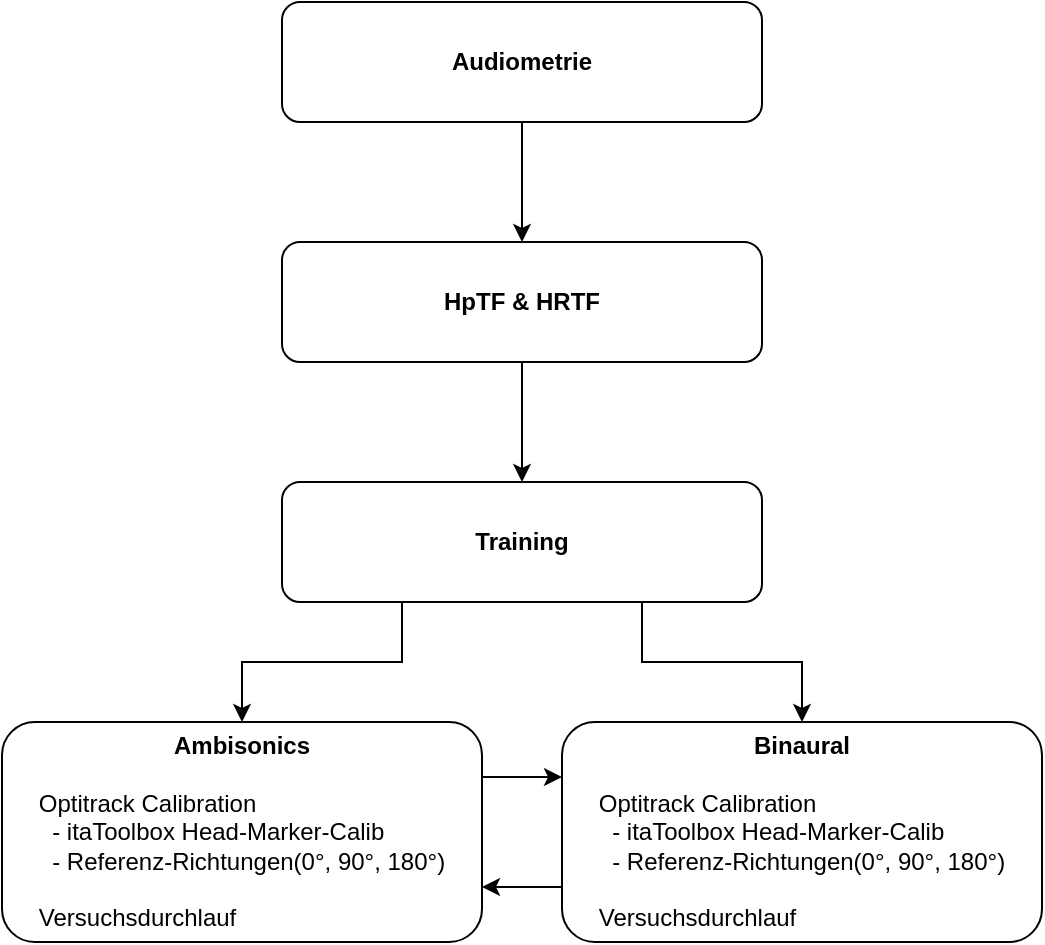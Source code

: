 <mxfile version="23.1.5" type="github">
  <diagram name="Seite-1" id="dMgD5sMNgH4sBFSDKNPC">
    <mxGraphModel dx="1434" dy="874" grid="1" gridSize="10" guides="1" tooltips="1" connect="1" arrows="1" fold="1" page="1" pageScale="1" pageWidth="1169" pageHeight="827" math="0" shadow="0">
      <root>
        <mxCell id="0" />
        <mxCell id="1" parent="0" />
        <mxCell id="tQu8rQZYgwd-GXm8KlZN-6" style="edgeStyle=orthogonalEdgeStyle;rounded=0;orthogonalLoop=1;jettySize=auto;html=1;exitX=0.5;exitY=1;exitDx=0;exitDy=0;entryX=0.5;entryY=0;entryDx=0;entryDy=0;" edge="1" parent="1" source="WYcQuzejLf0naWVC59Ej-3" target="WYcQuzejLf0naWVC59Ej-4">
          <mxGeometry relative="1" as="geometry" />
        </mxCell>
        <mxCell id="WYcQuzejLf0naWVC59Ej-3" value="Audiometrie" style="rounded=1;whiteSpace=wrap;html=1;fontStyle=1" parent="1" vertex="1">
          <mxGeometry x="180" y="179" width="240" height="60" as="geometry" />
        </mxCell>
        <mxCell id="tQu8rQZYgwd-GXm8KlZN-5" style="edgeStyle=orthogonalEdgeStyle;rounded=0;orthogonalLoop=1;jettySize=auto;html=1;exitX=0.5;exitY=1;exitDx=0;exitDy=0;entryX=0.5;entryY=0;entryDx=0;entryDy=0;" edge="1" parent="1" source="WYcQuzejLf0naWVC59Ej-4" target="WYcQuzejLf0naWVC59Ej-6">
          <mxGeometry relative="1" as="geometry" />
        </mxCell>
        <mxCell id="WYcQuzejLf0naWVC59Ej-4" value="&lt;b&gt;HpTF &amp;amp; HRTF&lt;/b&gt;" style="rounded=1;whiteSpace=wrap;html=1;" parent="1" vertex="1">
          <mxGeometry x="180" y="299" width="240" height="60" as="geometry" />
        </mxCell>
        <mxCell id="tQu8rQZYgwd-GXm8KlZN-3" style="edgeStyle=orthogonalEdgeStyle;rounded=0;orthogonalLoop=1;jettySize=auto;html=1;exitX=0.75;exitY=1;exitDx=0;exitDy=0;entryX=0.5;entryY=0;entryDx=0;entryDy=0;" edge="1" parent="1" source="WYcQuzejLf0naWVC59Ej-6" target="WYcQuzejLf0naWVC59Ej-8">
          <mxGeometry relative="1" as="geometry" />
        </mxCell>
        <mxCell id="tQu8rQZYgwd-GXm8KlZN-4" style="edgeStyle=orthogonalEdgeStyle;rounded=0;orthogonalLoop=1;jettySize=auto;html=1;exitX=0.25;exitY=1;exitDx=0;exitDy=0;" edge="1" parent="1" source="WYcQuzejLf0naWVC59Ej-6" target="WYcQuzejLf0naWVC59Ej-7">
          <mxGeometry relative="1" as="geometry" />
        </mxCell>
        <mxCell id="WYcQuzejLf0naWVC59Ej-6" value="&lt;b&gt;Training&lt;/b&gt;" style="rounded=1;whiteSpace=wrap;html=1;" parent="1" vertex="1">
          <mxGeometry x="180" y="419" width="240" height="60" as="geometry" />
        </mxCell>
        <mxCell id="tQu8rQZYgwd-GXm8KlZN-7" style="edgeStyle=orthogonalEdgeStyle;rounded=0;orthogonalLoop=1;jettySize=auto;html=1;exitX=1;exitY=0.25;exitDx=0;exitDy=0;entryX=0;entryY=0.25;entryDx=0;entryDy=0;" edge="1" parent="1" source="WYcQuzejLf0naWVC59Ej-7" target="WYcQuzejLf0naWVC59Ej-8">
          <mxGeometry relative="1" as="geometry" />
        </mxCell>
        <mxCell id="WYcQuzejLf0naWVC59Ej-7" value="&lt;div&gt;&lt;b&gt;Ambisonics&lt;/b&gt;&lt;/div&gt;&lt;div&gt;&lt;br&gt;&lt;/div&gt;&lt;div align=&quot;left&quot;&gt;Optitrack Calibration&lt;/div&gt;&lt;div align=&quot;left&quot;&gt;&amp;nbsp; - itaToolbox Head-Marker-Calib&lt;br&gt;&amp;nbsp; - Referenz-Richtungen(0°, 90°, 180°)&lt;/div&gt;&lt;div align=&quot;left&quot;&gt;&lt;br&gt;&lt;/div&gt;&lt;div align=&quot;left&quot;&gt;Versuchsdurchlauf&lt;br&gt;&lt;/div&gt;" style="rounded=1;whiteSpace=wrap;html=1;" parent="1" vertex="1">
          <mxGeometry x="40" y="539" width="240" height="110" as="geometry" />
        </mxCell>
        <mxCell id="tQu8rQZYgwd-GXm8KlZN-8" style="edgeStyle=orthogonalEdgeStyle;rounded=0;orthogonalLoop=1;jettySize=auto;html=1;exitX=0;exitY=0.75;exitDx=0;exitDy=0;entryX=1;entryY=0.75;entryDx=0;entryDy=0;" edge="1" parent="1" source="WYcQuzejLf0naWVC59Ej-8" target="WYcQuzejLf0naWVC59Ej-7">
          <mxGeometry relative="1" as="geometry" />
        </mxCell>
        <mxCell id="WYcQuzejLf0naWVC59Ej-8" value="&lt;div&gt;&lt;b&gt;Binaural&lt;/b&gt;&lt;/div&gt;&lt;div&gt;&lt;br&gt;&lt;/div&gt;&lt;div align=&quot;left&quot;&gt;Optitrack Calibration&lt;/div&gt;&lt;div align=&quot;left&quot;&gt;&amp;nbsp; - itaToolbox Head-Marker-Calib&lt;br&gt;&amp;nbsp; - Referenz-Richtungen(0°, 90°, 180°)&lt;/div&gt;&lt;div align=&quot;left&quot;&gt;&lt;br&gt;&lt;/div&gt;&lt;div align=&quot;left&quot;&gt;Versuchsdurchlauf&lt;br&gt;&lt;/div&gt;" style="rounded=1;whiteSpace=wrap;html=1;" parent="1" vertex="1">
          <mxGeometry x="320" y="539" width="240" height="110" as="geometry" />
        </mxCell>
      </root>
    </mxGraphModel>
  </diagram>
</mxfile>
